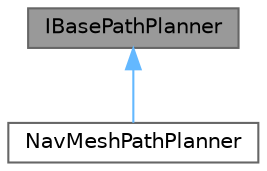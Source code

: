 digraph "IBasePathPlanner"
{
 // LATEX_PDF_SIZE
  bgcolor="transparent";
  edge [fontname=Helvetica,fontsize=10,labelfontname=Helvetica,labelfontsize=10];
  node [fontname=Helvetica,fontsize=10,shape=box,height=0.2,width=0.4];
  Node1 [id="Node000001",label="IBasePathPlanner",height=0.2,width=0.4,color="gray40", fillcolor="grey60", style="filled", fontcolor="black",tooltip="Defines interface for path planning algorithm of agent."];
  Node1 -> Node2 [id="edge1_Node000001_Node000002",dir="back",color="steelblue1",style="solid",tooltip=" "];
  Node2 [id="Node000002",label="NavMeshPathPlanner",height=0.2,width=0.4,color="gray40", fillcolor="white", style="filled",URL="$class_nav_mesh_path_planner.html",tooltip="Concrete class for path planning Uses UnityEngine.AI.NavMeshAgent for all calculations."];
}
